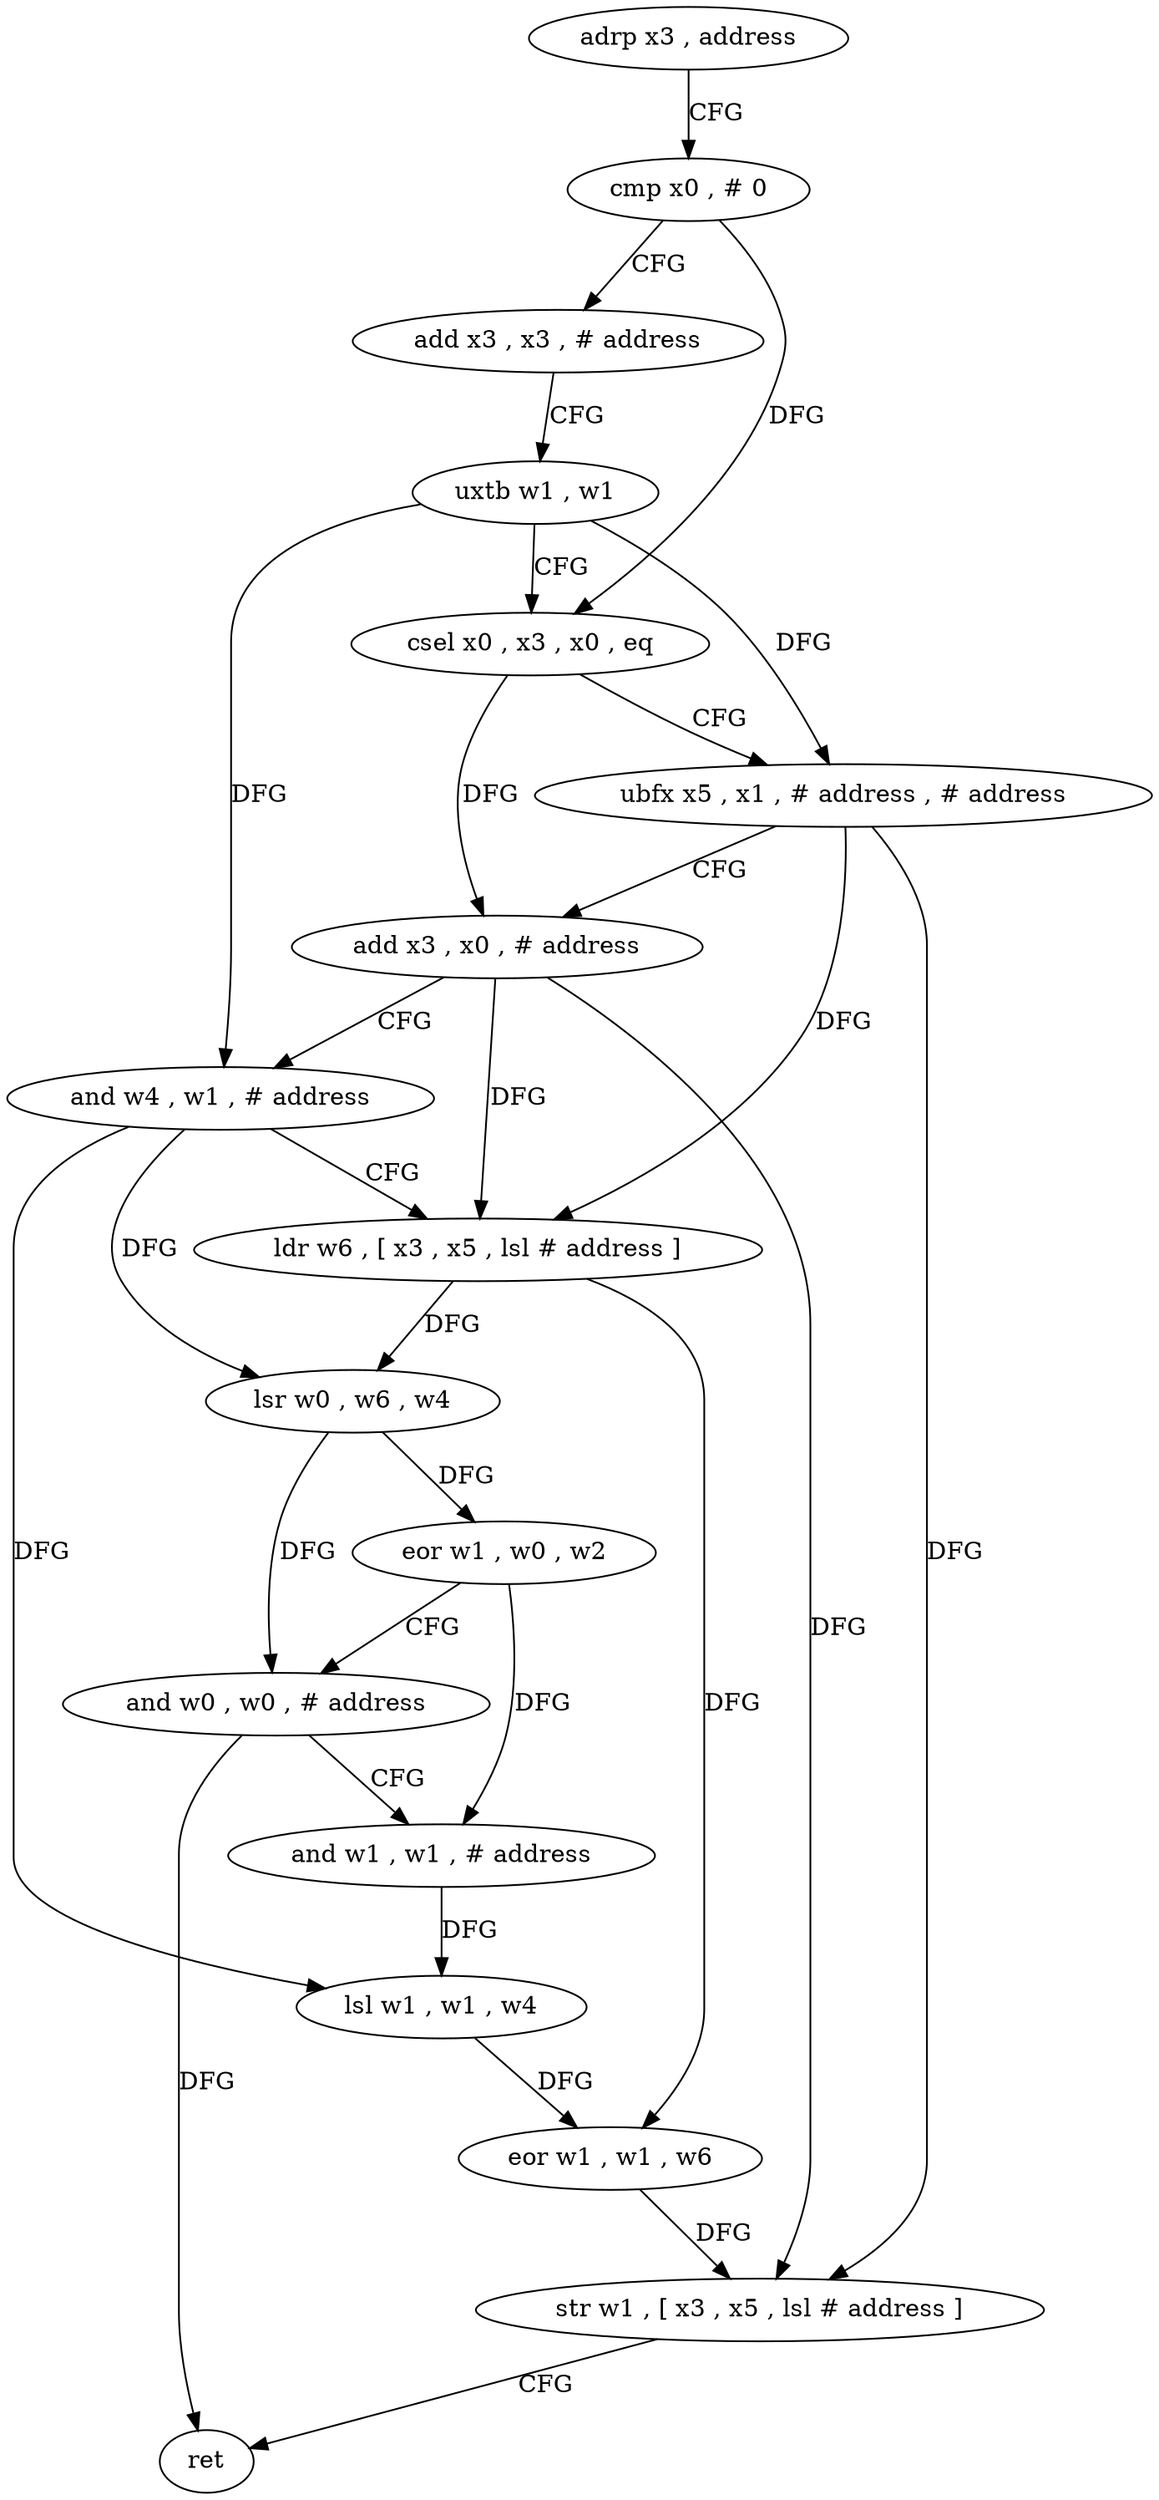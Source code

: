 digraph "func" {
"4346008" [label = "adrp x3 , address" ]
"4346012" [label = "cmp x0 , # 0" ]
"4346016" [label = "add x3 , x3 , # address" ]
"4346020" [label = "uxtb w1 , w1" ]
"4346024" [label = "csel x0 , x3 , x0 , eq" ]
"4346028" [label = "ubfx x5 , x1 , # address , # address" ]
"4346032" [label = "add x3 , x0 , # address" ]
"4346036" [label = "and w4 , w1 , # address" ]
"4346040" [label = "ldr w6 , [ x3 , x5 , lsl # address ]" ]
"4346044" [label = "lsr w0 , w6 , w4" ]
"4346048" [label = "eor w1 , w0 , w2" ]
"4346052" [label = "and w0 , w0 , # address" ]
"4346056" [label = "and w1 , w1 , # address" ]
"4346060" [label = "lsl w1 , w1 , w4" ]
"4346064" [label = "eor w1 , w1 , w6" ]
"4346068" [label = "str w1 , [ x3 , x5 , lsl # address ]" ]
"4346072" [label = "ret" ]
"4346008" -> "4346012" [ label = "CFG" ]
"4346012" -> "4346016" [ label = "CFG" ]
"4346012" -> "4346024" [ label = "DFG" ]
"4346016" -> "4346020" [ label = "CFG" ]
"4346020" -> "4346024" [ label = "CFG" ]
"4346020" -> "4346028" [ label = "DFG" ]
"4346020" -> "4346036" [ label = "DFG" ]
"4346024" -> "4346028" [ label = "CFG" ]
"4346024" -> "4346032" [ label = "DFG" ]
"4346028" -> "4346032" [ label = "CFG" ]
"4346028" -> "4346040" [ label = "DFG" ]
"4346028" -> "4346068" [ label = "DFG" ]
"4346032" -> "4346036" [ label = "CFG" ]
"4346032" -> "4346040" [ label = "DFG" ]
"4346032" -> "4346068" [ label = "DFG" ]
"4346036" -> "4346040" [ label = "CFG" ]
"4346036" -> "4346044" [ label = "DFG" ]
"4346036" -> "4346060" [ label = "DFG" ]
"4346040" -> "4346044" [ label = "DFG" ]
"4346040" -> "4346064" [ label = "DFG" ]
"4346044" -> "4346048" [ label = "DFG" ]
"4346044" -> "4346052" [ label = "DFG" ]
"4346048" -> "4346052" [ label = "CFG" ]
"4346048" -> "4346056" [ label = "DFG" ]
"4346052" -> "4346056" [ label = "CFG" ]
"4346052" -> "4346072" [ label = "DFG" ]
"4346056" -> "4346060" [ label = "DFG" ]
"4346060" -> "4346064" [ label = "DFG" ]
"4346064" -> "4346068" [ label = "DFG" ]
"4346068" -> "4346072" [ label = "CFG" ]
}
